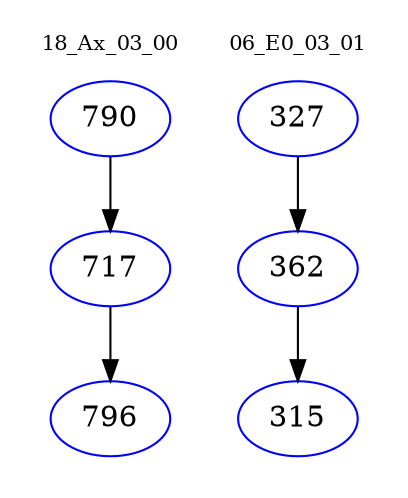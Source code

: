 digraph{
subgraph cluster_0 {
color = white
label = "18_Ax_03_00";
fontsize=10;
T0_790 [label="790", color="blue"]
T0_790 -> T0_717 [color="black"]
T0_717 [label="717", color="blue"]
T0_717 -> T0_796 [color="black"]
T0_796 [label="796", color="blue"]
}
subgraph cluster_1 {
color = white
label = "06_E0_03_01";
fontsize=10;
T1_327 [label="327", color="blue"]
T1_327 -> T1_362 [color="black"]
T1_362 [label="362", color="blue"]
T1_362 -> T1_315 [color="black"]
T1_315 [label="315", color="blue"]
}
}
